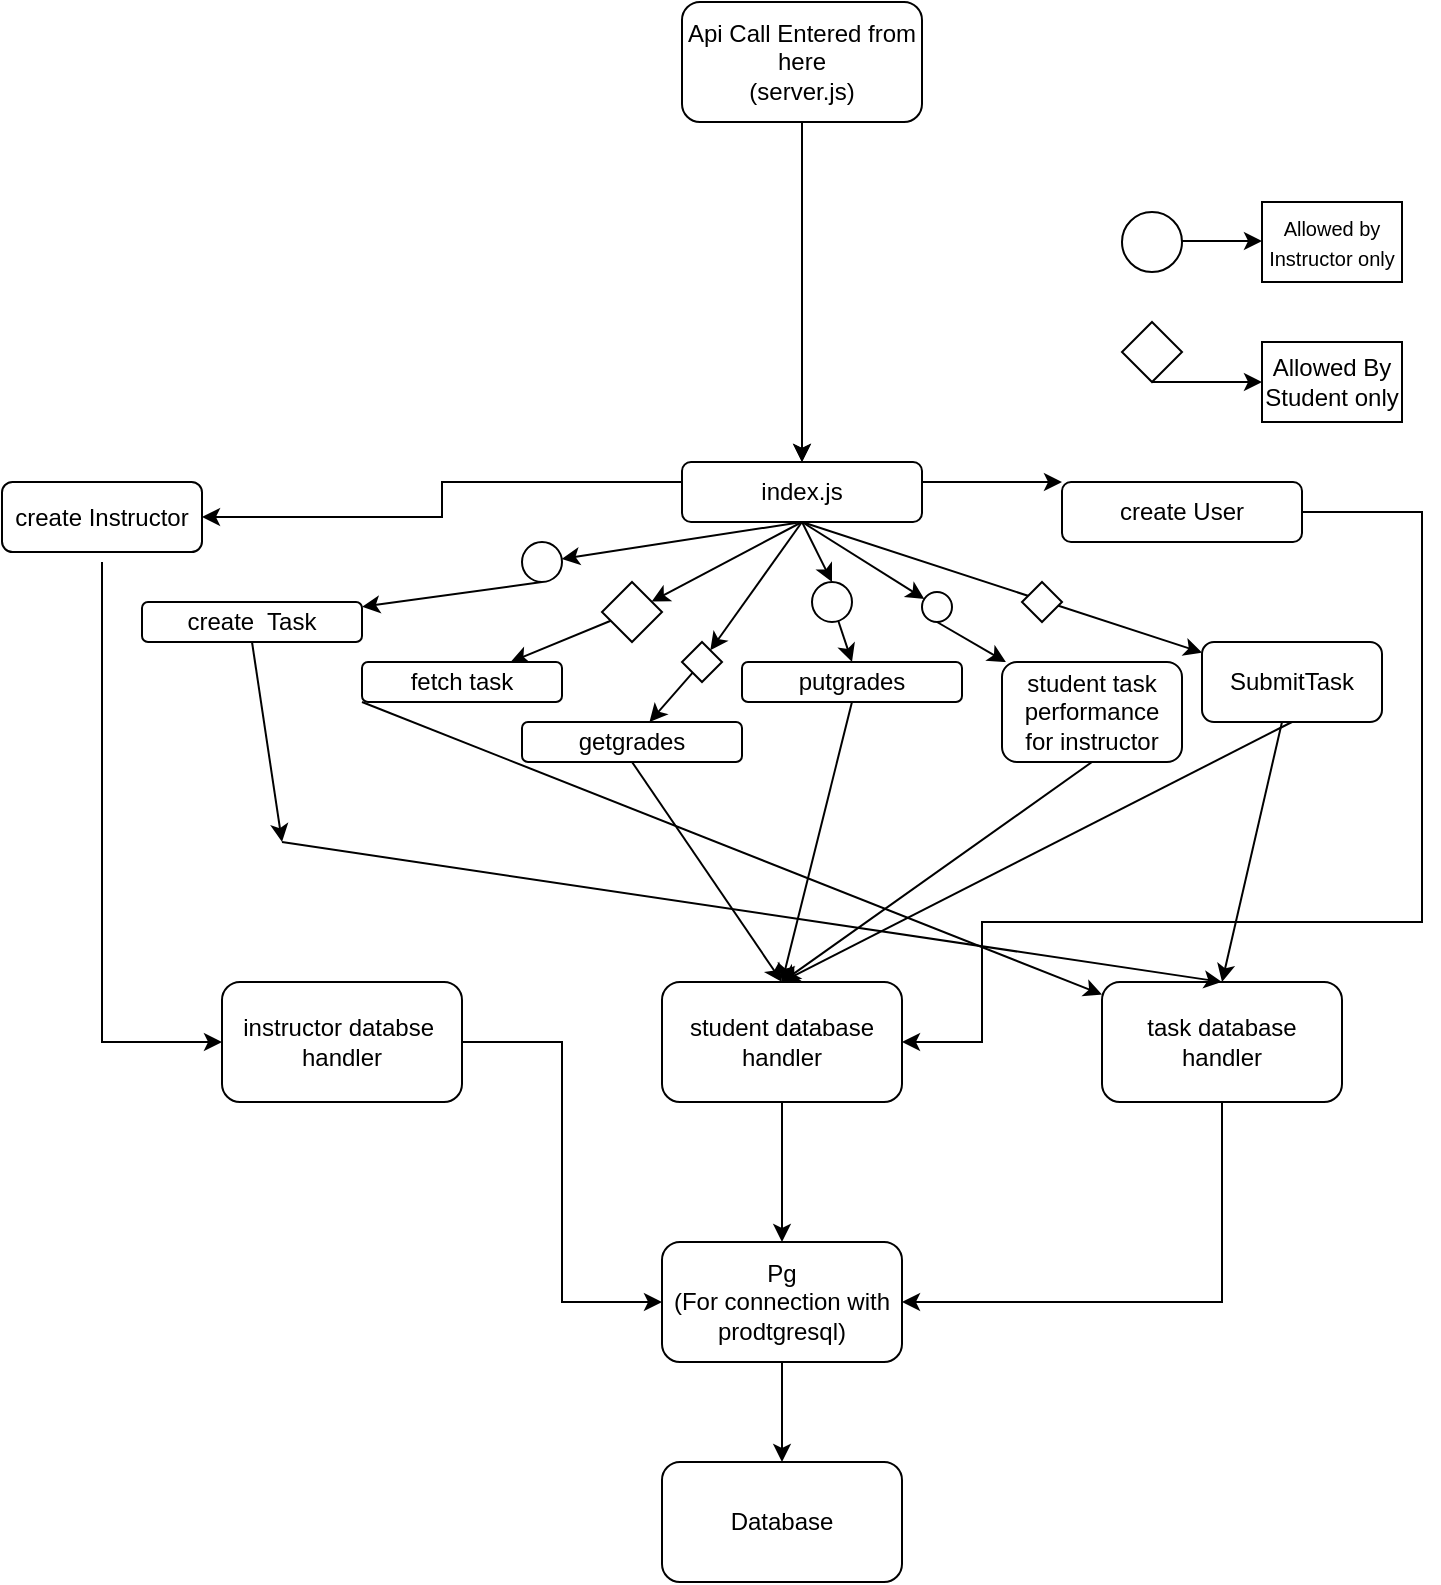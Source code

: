 <mxfile version="13.5.3" type="device"><diagram id="To8EbIUCO1EOyzG-bjYK" name="Page-1"><mxGraphModel dx="1038" dy="548" grid="1" gridSize="10" guides="1" tooltips="1" connect="1" arrows="1" fold="1" page="1" pageScale="1" pageWidth="850" pageHeight="1100" math="0" shadow="0"><root><mxCell id="0"/><mxCell id="1" parent="0"/><mxCell id="P4rewkRWY7gK8YSBbPWE-1" value="Api Call Entered from here&lt;br&gt;(server.js)" style="rounded=1;whiteSpace=wrap;html=1;" vertex="1" parent="1"><mxGeometry x="350" y="10" width="120" height="60" as="geometry"/></mxCell><mxCell id="P4rewkRWY7gK8YSBbPWE-2" value="" style="endArrow=classic;html=1;exitX=0.5;exitY=1;exitDx=0;exitDy=0;entryX=0.5;entryY=0;entryDx=0;entryDy=0;" edge="1" parent="1" source="P4rewkRWY7gK8YSBbPWE-1" target="P4rewkRWY7gK8YSBbPWE-5"><mxGeometry width="50" height="50" relative="1" as="geometry"><mxPoint x="400" y="310" as="sourcePoint"/><mxPoint x="410" y="120" as="targetPoint"/></mxGeometry></mxCell><mxCell id="P4rewkRWY7gK8YSBbPWE-52" style="edgeStyle=orthogonalEdgeStyle;rounded=0;orthogonalLoop=1;jettySize=auto;html=1;entryX=1;entryY=0.5;entryDx=0;entryDy=0;exitX=0;exitY=0.25;exitDx=0;exitDy=0;" edge="1" parent="1" source="P4rewkRWY7gK8YSBbPWE-5" target="P4rewkRWY7gK8YSBbPWE-48"><mxGeometry relative="1" as="geometry"><mxPoint x="350" y="150" as="sourcePoint"/><Array as="points"><mxPoint x="350" y="250"/><mxPoint x="230" y="250"/><mxPoint x="230" y="268"/></Array></mxGeometry></mxCell><mxCell id="P4rewkRWY7gK8YSBbPWE-55" style="edgeStyle=orthogonalEdgeStyle;rounded=0;orthogonalLoop=1;jettySize=auto;html=1;exitX=1;exitY=0.25;exitDx=0;exitDy=0;" edge="1" parent="1" source="P4rewkRWY7gK8YSBbPWE-5" target="P4rewkRWY7gK8YSBbPWE-54"><mxGeometry relative="1" as="geometry"><mxPoint x="470" y="170" as="sourcePoint"/><Array as="points"><mxPoint x="470" y="250"/></Array></mxGeometry></mxCell><mxCell id="P4rewkRWY7gK8YSBbPWE-4" value="" style="endArrow=classic;html=1;exitX=0.5;exitY=1;exitDx=0;exitDy=0;" edge="1" parent="1" target="P4rewkRWY7gK8YSBbPWE-5"><mxGeometry width="50" height="50" relative="1" as="geometry"><mxPoint x="410" y="180" as="sourcePoint"/><mxPoint x="410" y="220" as="targetPoint"/></mxGeometry></mxCell><mxCell id="P4rewkRWY7gK8YSBbPWE-5" value="index.js" style="rounded=1;whiteSpace=wrap;html=1;" vertex="1" parent="1"><mxGeometry x="350" y="240" width="120" height="30" as="geometry"/></mxCell><mxCell id="P4rewkRWY7gK8YSBbPWE-6" value="" style="endArrow=classic;html=1;exitX=0.5;exitY=1;exitDx=0;exitDy=0;" edge="1" parent="1" source="P4rewkRWY7gK8YSBbPWE-30" target="P4rewkRWY7gK8YSBbPWE-7"><mxGeometry width="50" height="50" relative="1" as="geometry"><mxPoint x="350" y="300" as="sourcePoint"/><mxPoint x="80" y="320" as="targetPoint"/></mxGeometry></mxCell><mxCell id="P4rewkRWY7gK8YSBbPWE-7" value="create&amp;nbsp; Task" style="rounded=1;whiteSpace=wrap;html=1;" vertex="1" parent="1"><mxGeometry x="80" y="310" width="110" height="20" as="geometry"/></mxCell><mxCell id="P4rewkRWY7gK8YSBbPWE-8" value="" style="endArrow=classic;html=1;" edge="1" parent="1" source="P4rewkRWY7gK8YSBbPWE-36" target="P4rewkRWY7gK8YSBbPWE-9"><mxGeometry width="50" height="50" relative="1" as="geometry"><mxPoint x="410" y="270" as="sourcePoint"/><mxPoint x="240" y="320" as="targetPoint"/></mxGeometry></mxCell><mxCell id="P4rewkRWY7gK8YSBbPWE-9" value="fetch task" style="rounded=1;whiteSpace=wrap;html=1;" vertex="1" parent="1"><mxGeometry x="190" y="340" width="100" height="20" as="geometry"/></mxCell><mxCell id="P4rewkRWY7gK8YSBbPWE-10" value="" style="endArrow=classic;html=1;" edge="1" parent="1" source="P4rewkRWY7gK8YSBbPWE-38" target="P4rewkRWY7gK8YSBbPWE-11"><mxGeometry width="50" height="50" relative="1" as="geometry"><mxPoint x="410" y="270" as="sourcePoint"/><mxPoint x="360" y="320" as="targetPoint"/></mxGeometry></mxCell><mxCell id="P4rewkRWY7gK8YSBbPWE-11" value="getgrades" style="rounded=1;whiteSpace=wrap;html=1;" vertex="1" parent="1"><mxGeometry x="270" y="370" width="110" height="20" as="geometry"/></mxCell><mxCell id="P4rewkRWY7gK8YSBbPWE-12" value="putgrades" style="rounded=1;whiteSpace=wrap;html=1;" vertex="1" parent="1"><mxGeometry x="380" y="340" width="110" height="20" as="geometry"/></mxCell><mxCell id="P4rewkRWY7gK8YSBbPWE-13" value="" style="endArrow=classic;html=1;entryX=0.5;entryY=0;entryDx=0;entryDy=0;" edge="1" parent="1" source="P4rewkRWY7gK8YSBbPWE-32" target="P4rewkRWY7gK8YSBbPWE-12"><mxGeometry width="50" height="50" relative="1" as="geometry"><mxPoint x="410" y="270" as="sourcePoint"/><mxPoint x="390" y="250" as="targetPoint"/></mxGeometry></mxCell><mxCell id="P4rewkRWY7gK8YSBbPWE-14" value="" style="endArrow=classic;html=1;exitX=0.5;exitY=1;exitDx=0;exitDy=0;" edge="1" parent="1" source="P4rewkRWY7gK8YSBbPWE-34" target="P4rewkRWY7gK8YSBbPWE-15"><mxGeometry width="50" height="50" relative="1" as="geometry"><mxPoint x="340" y="300" as="sourcePoint"/><mxPoint x="600" y="320" as="targetPoint"/></mxGeometry></mxCell><mxCell id="P4rewkRWY7gK8YSBbPWE-15" value="student task performance&lt;br&gt;for instructor" style="rounded=1;whiteSpace=wrap;html=1;" vertex="1" parent="1"><mxGeometry x="510" y="340" width="90" height="50" as="geometry"/></mxCell><mxCell id="P4rewkRWY7gK8YSBbPWE-16" value="" style="endArrow=classic;html=1;" edge="1" parent="1" target="P4rewkRWY7gK8YSBbPWE-17"><mxGeometry width="50" height="50" relative="1" as="geometry"><mxPoint x="410" y="270" as="sourcePoint"/><mxPoint x="660" y="330" as="targetPoint"/></mxGeometry></mxCell><mxCell id="P4rewkRWY7gK8YSBbPWE-17" value="SubmitTask" style="rounded=1;whiteSpace=wrap;html=1;" vertex="1" parent="1"><mxGeometry x="610" y="330" width="90" height="40" as="geometry"/></mxCell><mxCell id="P4rewkRWY7gK8YSBbPWE-58" style="edgeStyle=orthogonalEdgeStyle;rounded=0;orthogonalLoop=1;jettySize=auto;html=1;entryX=0;entryY=0.5;entryDx=0;entryDy=0;" edge="1" parent="1" source="P4rewkRWY7gK8YSBbPWE-18" target="P4rewkRWY7gK8YSBbPWE-57"><mxGeometry relative="1" as="geometry"/></mxCell><mxCell id="P4rewkRWY7gK8YSBbPWE-18" value="instructor databse&amp;nbsp;&lt;br&gt;handler" style="rounded=1;whiteSpace=wrap;html=1;" vertex="1" parent="1"><mxGeometry x="120" y="500" width="120" height="60" as="geometry"/></mxCell><mxCell id="P4rewkRWY7gK8YSBbPWE-59" style="edgeStyle=orthogonalEdgeStyle;rounded=0;orthogonalLoop=1;jettySize=auto;html=1;" edge="1" parent="1" source="P4rewkRWY7gK8YSBbPWE-19" target="P4rewkRWY7gK8YSBbPWE-57"><mxGeometry relative="1" as="geometry"/></mxCell><mxCell id="P4rewkRWY7gK8YSBbPWE-19" value="student database handler" style="rounded=1;whiteSpace=wrap;html=1;" vertex="1" parent="1"><mxGeometry x="340" y="500" width="120" height="60" as="geometry"/></mxCell><mxCell id="P4rewkRWY7gK8YSBbPWE-60" style="edgeStyle=orthogonalEdgeStyle;rounded=0;orthogonalLoop=1;jettySize=auto;html=1;entryX=1;entryY=0.5;entryDx=0;entryDy=0;exitX=0.5;exitY=1;exitDx=0;exitDy=0;" edge="1" parent="1" source="P4rewkRWY7gK8YSBbPWE-21" target="P4rewkRWY7gK8YSBbPWE-57"><mxGeometry relative="1" as="geometry"/></mxCell><mxCell id="P4rewkRWY7gK8YSBbPWE-21" value="task database handler" style="rounded=1;whiteSpace=wrap;html=1;" vertex="1" parent="1"><mxGeometry x="560" y="500" width="120" height="60" as="geometry"/></mxCell><mxCell id="P4rewkRWY7gK8YSBbPWE-22" value="" style="endArrow=classic;html=1;exitX=0.5;exitY=1;exitDx=0;exitDy=0;" edge="1" parent="1" source="P4rewkRWY7gK8YSBbPWE-7"><mxGeometry width="50" height="50" relative="1" as="geometry"><mxPoint x="340" y="530" as="sourcePoint"/><mxPoint x="150" y="430" as="targetPoint"/></mxGeometry></mxCell><mxCell id="P4rewkRWY7gK8YSBbPWE-23" value="" style="endArrow=classic;html=1;exitX=0;exitY=1;exitDx=0;exitDy=0;" edge="1" parent="1" source="P4rewkRWY7gK8YSBbPWE-9" target="P4rewkRWY7gK8YSBbPWE-21"><mxGeometry width="50" height="50" relative="1" as="geometry"><mxPoint x="340" y="530" as="sourcePoint"/><mxPoint x="390" y="480" as="targetPoint"/></mxGeometry></mxCell><mxCell id="P4rewkRWY7gK8YSBbPWE-24" value="" style="endArrow=classic;html=1;entryX=0.5;entryY=0;entryDx=0;entryDy=0;exitX=0.5;exitY=1;exitDx=0;exitDy=0;" edge="1" parent="1" source="P4rewkRWY7gK8YSBbPWE-12" target="P4rewkRWY7gK8YSBbPWE-19"><mxGeometry width="50" height="50" relative="1" as="geometry"><mxPoint x="340" y="530" as="sourcePoint"/><mxPoint x="390" y="480" as="targetPoint"/></mxGeometry></mxCell><mxCell id="P4rewkRWY7gK8YSBbPWE-25" value="" style="endArrow=classic;html=1;exitX=0.5;exitY=1;exitDx=0;exitDy=0;" edge="1" parent="1" source="P4rewkRWY7gK8YSBbPWE-11"><mxGeometry width="50" height="50" relative="1" as="geometry"><mxPoint x="340" y="530" as="sourcePoint"/><mxPoint x="400" y="500" as="targetPoint"/></mxGeometry></mxCell><mxCell id="P4rewkRWY7gK8YSBbPWE-26" value="" style="endArrow=classic;html=1;entryX=0.5;entryY=0;entryDx=0;entryDy=0;" edge="1" parent="1" target="P4rewkRWY7gK8YSBbPWE-21"><mxGeometry width="50" height="50" relative="1" as="geometry"><mxPoint x="150" y="430" as="sourcePoint"/><mxPoint x="410" y="440" as="targetPoint"/></mxGeometry></mxCell><mxCell id="P4rewkRWY7gK8YSBbPWE-27" value="" style="endArrow=classic;html=1;exitX=0.5;exitY=1;exitDx=0;exitDy=0;entryX=0.5;entryY=0;entryDx=0;entryDy=0;" edge="1" parent="1" source="P4rewkRWY7gK8YSBbPWE-15" target="P4rewkRWY7gK8YSBbPWE-19"><mxGeometry width="50" height="50" relative="1" as="geometry"><mxPoint x="360" y="490" as="sourcePoint"/><mxPoint x="410" y="440" as="targetPoint"/></mxGeometry></mxCell><mxCell id="P4rewkRWY7gK8YSBbPWE-28" value="" style="endArrow=classic;html=1;exitX=0.5;exitY=1;exitDx=0;exitDy=0;entryX=0.5;entryY=0;entryDx=0;entryDy=0;" edge="1" parent="1" source="P4rewkRWY7gK8YSBbPWE-17" target="P4rewkRWY7gK8YSBbPWE-19"><mxGeometry width="50" height="50" relative="1" as="geometry"><mxPoint x="360" y="490" as="sourcePoint"/><mxPoint x="410" y="440" as="targetPoint"/></mxGeometry></mxCell><mxCell id="P4rewkRWY7gK8YSBbPWE-29" value="" style="endArrow=classic;html=1;entryX=0.5;entryY=0;entryDx=0;entryDy=0;" edge="1" parent="1" target="P4rewkRWY7gK8YSBbPWE-21"><mxGeometry width="50" height="50" relative="1" as="geometry"><mxPoint x="650" y="370" as="sourcePoint"/><mxPoint x="410" y="440" as="targetPoint"/></mxGeometry></mxCell><mxCell id="P4rewkRWY7gK8YSBbPWE-30" value="" style="ellipse;whiteSpace=wrap;html=1;aspect=fixed;" vertex="1" parent="1"><mxGeometry x="270" y="280" width="20" height="20" as="geometry"/></mxCell><mxCell id="P4rewkRWY7gK8YSBbPWE-31" value="" style="endArrow=classic;html=1;exitX=0.5;exitY=1;exitDx=0;exitDy=0;" edge="1" parent="1" source="P4rewkRWY7gK8YSBbPWE-5" target="P4rewkRWY7gK8YSBbPWE-30"><mxGeometry width="50" height="50" relative="1" as="geometry"><mxPoint x="410" y="270" as="sourcePoint"/><mxPoint x="190" y="310" as="targetPoint"/></mxGeometry></mxCell><mxCell id="P4rewkRWY7gK8YSBbPWE-32" value="" style="ellipse;whiteSpace=wrap;html=1;aspect=fixed;" vertex="1" parent="1"><mxGeometry x="415" y="300" width="20" height="20" as="geometry"/></mxCell><mxCell id="P4rewkRWY7gK8YSBbPWE-33" value="" style="endArrow=classic;html=1;entryX=0.5;entryY=0;entryDx=0;entryDy=0;" edge="1" parent="1" target="P4rewkRWY7gK8YSBbPWE-32"><mxGeometry width="50" height="50" relative="1" as="geometry"><mxPoint x="410" y="270" as="sourcePoint"/><mxPoint x="435" y="340" as="targetPoint"/></mxGeometry></mxCell><mxCell id="P4rewkRWY7gK8YSBbPWE-34" value="" style="ellipse;whiteSpace=wrap;html=1;aspect=fixed;" vertex="1" parent="1"><mxGeometry x="470" y="305" width="15" height="15" as="geometry"/></mxCell><mxCell id="P4rewkRWY7gK8YSBbPWE-35" value="" style="endArrow=classic;html=1;exitX=0.5;exitY=1;exitDx=0;exitDy=0;" edge="1" parent="1" source="P4rewkRWY7gK8YSBbPWE-5" target="P4rewkRWY7gK8YSBbPWE-34"><mxGeometry width="50" height="50" relative="1" as="geometry"><mxPoint x="410" y="270" as="sourcePoint"/><mxPoint x="516.842" y="340" as="targetPoint"/></mxGeometry></mxCell><mxCell id="P4rewkRWY7gK8YSBbPWE-36" value="" style="rhombus;whiteSpace=wrap;html=1;" vertex="1" parent="1"><mxGeometry x="310" y="300" width="30" height="30" as="geometry"/></mxCell><mxCell id="P4rewkRWY7gK8YSBbPWE-37" value="" style="endArrow=classic;html=1;" edge="1" parent="1" target="P4rewkRWY7gK8YSBbPWE-36"><mxGeometry width="50" height="50" relative="1" as="geometry"><mxPoint x="410" y="270" as="sourcePoint"/><mxPoint x="261.25" y="340" as="targetPoint"/></mxGeometry></mxCell><mxCell id="P4rewkRWY7gK8YSBbPWE-38" value="" style="rhombus;whiteSpace=wrap;html=1;" vertex="1" parent="1"><mxGeometry x="350" y="330" width="20" height="20" as="geometry"/></mxCell><mxCell id="P4rewkRWY7gK8YSBbPWE-39" value="" style="endArrow=classic;html=1;" edge="1" parent="1" target="P4rewkRWY7gK8YSBbPWE-38"><mxGeometry width="50" height="50" relative="1" as="geometry"><mxPoint x="410" y="270" as="sourcePoint"/><mxPoint x="332.727" y="370" as="targetPoint"/></mxGeometry></mxCell><mxCell id="P4rewkRWY7gK8YSBbPWE-40" value="" style="rhombus;whiteSpace=wrap;html=1;" vertex="1" parent="1"><mxGeometry x="520" y="300" width="20" height="20" as="geometry"/></mxCell><mxCell id="P4rewkRWY7gK8YSBbPWE-42" value="" style="endArrow=classic;html=1;exitX=1;exitY=0.5;exitDx=0;exitDy=0;" edge="1" parent="1"><mxGeometry width="50" height="50" relative="1" as="geometry"><mxPoint x="600" y="129.5" as="sourcePoint"/><mxPoint x="640" y="129.5" as="targetPoint"/></mxGeometry></mxCell><mxCell id="P4rewkRWY7gK8YSBbPWE-43" value="&lt;font size=&quot;1&quot;&gt;Allowed by Instructor only&lt;/font&gt;" style="rounded=0;whiteSpace=wrap;html=1;" vertex="1" parent="1"><mxGeometry x="640" y="110" width="70" height="40" as="geometry"/></mxCell><mxCell id="P4rewkRWY7gK8YSBbPWE-44" value="" style="rhombus;whiteSpace=wrap;html=1;" vertex="1" parent="1"><mxGeometry x="570" y="170" width="30" height="30" as="geometry"/></mxCell><mxCell id="P4rewkRWY7gK8YSBbPWE-45" value="" style="endArrow=classic;html=1;exitX=0.5;exitY=1;exitDx=0;exitDy=0;" edge="1" parent="1" source="P4rewkRWY7gK8YSBbPWE-44" target="P4rewkRWY7gK8YSBbPWE-46"><mxGeometry width="50" height="50" relative="1" as="geometry"><mxPoint x="390" y="370" as="sourcePoint"/><mxPoint x="620" y="270" as="targetPoint"/></mxGeometry></mxCell><mxCell id="P4rewkRWY7gK8YSBbPWE-46" value="Allowed By&lt;br&gt;Student only" style="rounded=0;whiteSpace=wrap;html=1;" vertex="1" parent="1"><mxGeometry x="640" y="180" width="70" height="40" as="geometry"/></mxCell><mxCell id="P4rewkRWY7gK8YSBbPWE-53" style="edgeStyle=orthogonalEdgeStyle;rounded=0;orthogonalLoop=1;jettySize=auto;html=1;entryX=0;entryY=0.5;entryDx=0;entryDy=0;" edge="1" parent="1" target="P4rewkRWY7gK8YSBbPWE-18"><mxGeometry relative="1" as="geometry"><mxPoint x="60" y="290" as="sourcePoint"/><Array as="points"><mxPoint x="60" y="530"/></Array></mxGeometry></mxCell><mxCell id="P4rewkRWY7gK8YSBbPWE-48" value="create Instructor" style="rounded=1;whiteSpace=wrap;html=1;" vertex="1" parent="1"><mxGeometry x="10" y="250" width="100" height="35" as="geometry"/></mxCell><mxCell id="P4rewkRWY7gK8YSBbPWE-51" value="" style="ellipse;whiteSpace=wrap;html=1;aspect=fixed;" vertex="1" parent="1"><mxGeometry x="570" y="115" width="30" height="30" as="geometry"/></mxCell><mxCell id="P4rewkRWY7gK8YSBbPWE-56" style="edgeStyle=orthogonalEdgeStyle;rounded=0;orthogonalLoop=1;jettySize=auto;html=1;entryX=1;entryY=0.5;entryDx=0;entryDy=0;exitX=1;exitY=0.5;exitDx=0;exitDy=0;" edge="1" parent="1" source="P4rewkRWY7gK8YSBbPWE-54" target="P4rewkRWY7gK8YSBbPWE-19"><mxGeometry relative="1" as="geometry"><Array as="points"><mxPoint x="720" y="265"/><mxPoint x="720" y="470"/><mxPoint x="500" y="470"/><mxPoint x="500" y="530"/></Array></mxGeometry></mxCell><mxCell id="P4rewkRWY7gK8YSBbPWE-54" value="create User" style="rounded=1;whiteSpace=wrap;html=1;" vertex="1" parent="1"><mxGeometry x="540" y="250" width="120" height="30" as="geometry"/></mxCell><mxCell id="P4rewkRWY7gK8YSBbPWE-62" style="edgeStyle=orthogonalEdgeStyle;rounded=0;orthogonalLoop=1;jettySize=auto;html=1;entryX=0.5;entryY=0;entryDx=0;entryDy=0;" edge="1" parent="1" source="P4rewkRWY7gK8YSBbPWE-57" target="P4rewkRWY7gK8YSBbPWE-61"><mxGeometry relative="1" as="geometry"/></mxCell><mxCell id="P4rewkRWY7gK8YSBbPWE-57" value="Pg&lt;br&gt;(For connection with prodtgresql)" style="rounded=1;whiteSpace=wrap;html=1;" vertex="1" parent="1"><mxGeometry x="340" y="630" width="120" height="60" as="geometry"/></mxCell><mxCell id="P4rewkRWY7gK8YSBbPWE-61" value="Database" style="rounded=1;whiteSpace=wrap;html=1;" vertex="1" parent="1"><mxGeometry x="340" y="740" width="120" height="60" as="geometry"/></mxCell></root></mxGraphModel></diagram></mxfile>